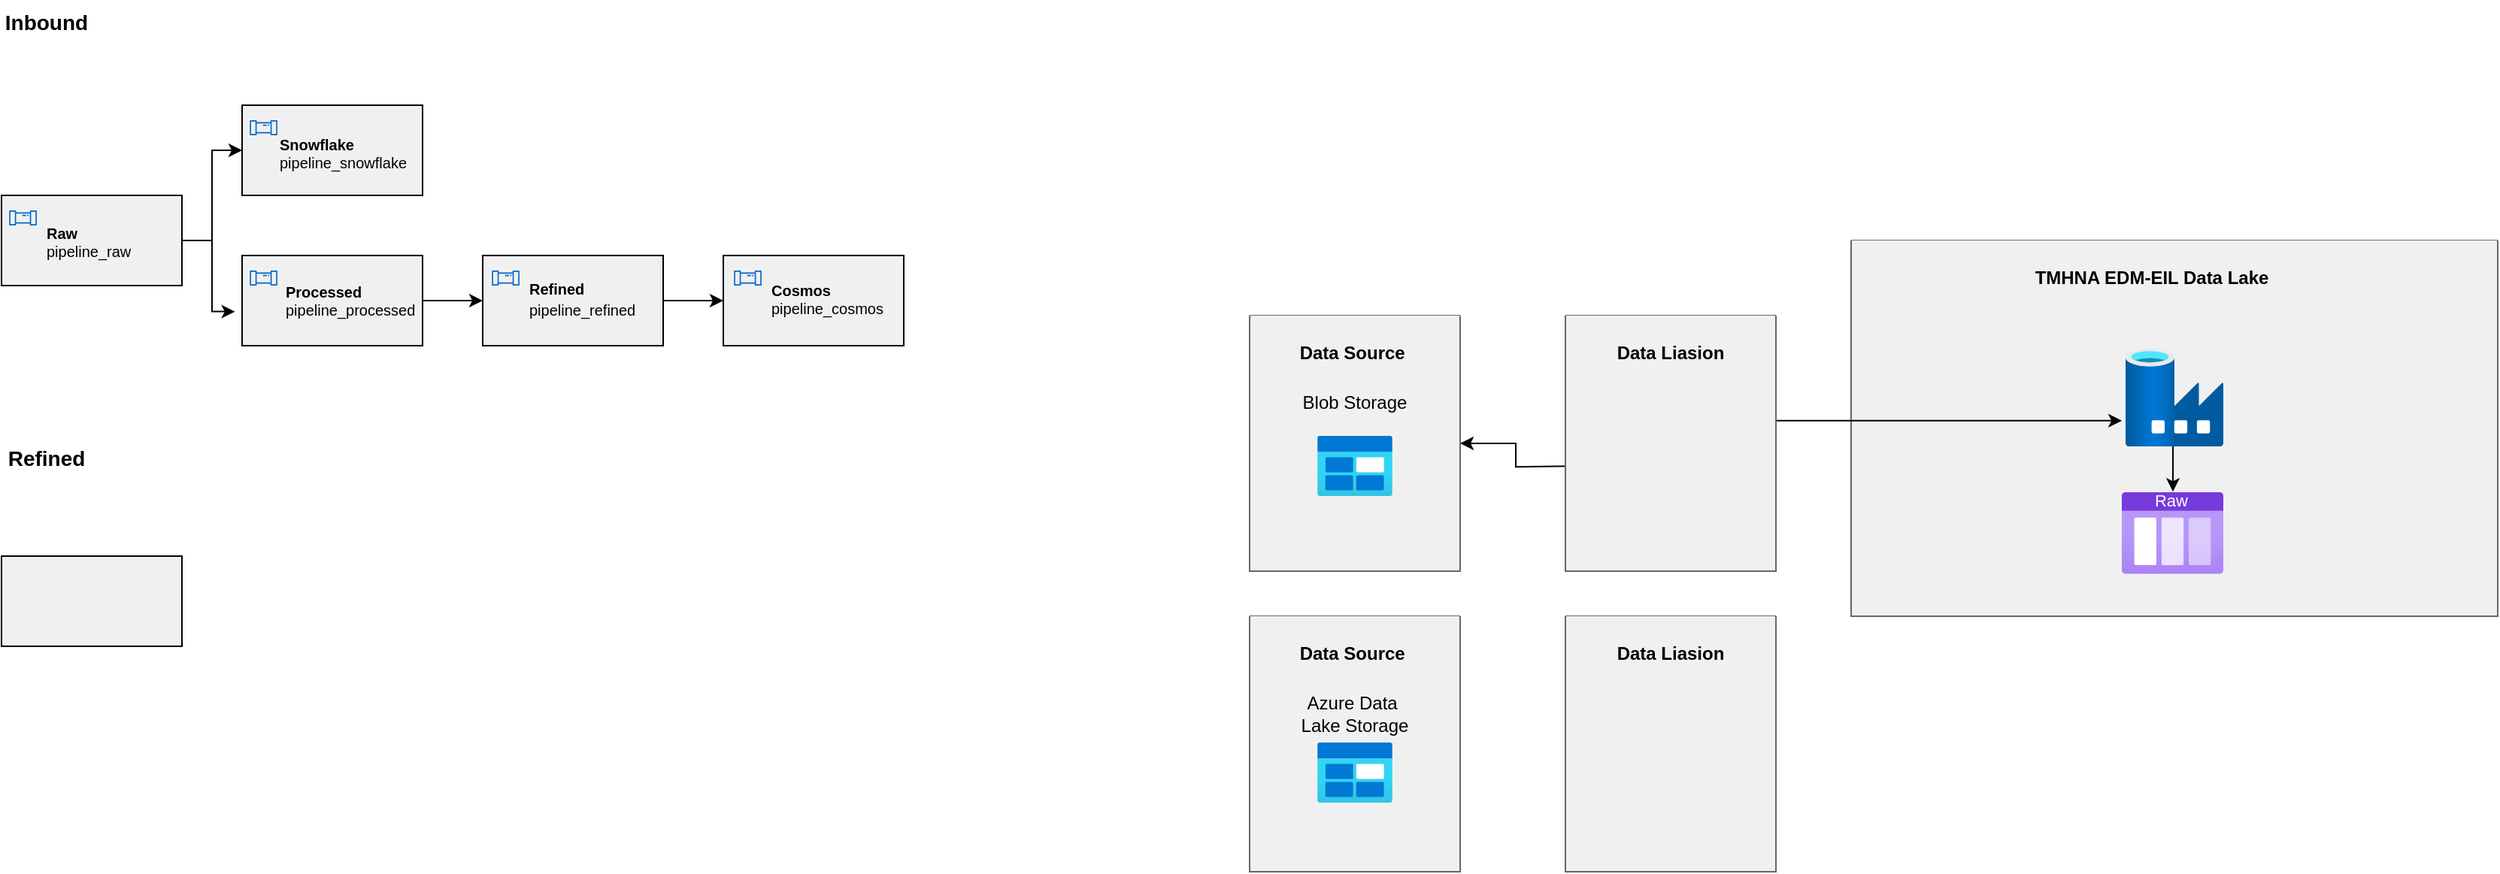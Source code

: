 <mxfile version="24.5.5" type="github">
  <diagram id="prtHgNgQTEPvFCAcTncT" name="Page-1">
    <mxGraphModel dx="873" dy="510" grid="1" gridSize="10" guides="1" tooltips="1" connect="1" arrows="1" fold="1" page="1" pageScale="1" pageWidth="827" pageHeight="1169" math="0" shadow="0">
      <root>
        <mxCell id="0" />
        <mxCell id="1" parent="0" />
        <mxCell id="M97crFAa47GY9rkzzWFR-17" value="" style="swimlane;startSize=0;fillColor=#f5f5f5;fontColor=#333333;strokeColor=#666666;swimlaneFillColor=#F0F0F0;" parent="1" vertex="1">
          <mxGeometry x="950" y="240" width="140" height="170" as="geometry" />
        </mxCell>
        <mxCell id="M97crFAa47GY9rkzzWFR-18" value="Data Source&amp;nbsp;" style="text;strokeColor=none;align=center;fillColor=none;html=1;verticalAlign=middle;whiteSpace=wrap;rounded=0;fontStyle=1" parent="M97crFAa47GY9rkzzWFR-17" vertex="1">
          <mxGeometry x="20" y="10" width="100" height="30" as="geometry" />
        </mxCell>
        <mxCell id="M97crFAa47GY9rkzzWFR-19" value="&lt;span style=&quot;background-color: initial; text-align: left;&quot;&gt;Blob Storage&lt;/span&gt;&lt;br&gt;&lt;div&gt;&lt;br&gt;&lt;/div&gt;" style="text;strokeColor=none;align=center;fillColor=none;html=1;verticalAlign=middle;whiteSpace=wrap;rounded=0;" parent="M97crFAa47GY9rkzzWFR-17" vertex="1">
          <mxGeometry x="-10" y="50" width="160" height="30" as="geometry" />
        </mxCell>
        <mxCell id="M97crFAa47GY9rkzzWFR-20" value="" style="image;aspect=fixed;html=1;points=[];align=center;fontSize=12;image=img/lib/azure2/general/Blob_Block.svg;" parent="M97crFAa47GY9rkzzWFR-17" vertex="1">
          <mxGeometry x="45" y="80" width="50" height="40" as="geometry" />
        </mxCell>
        <mxCell id="M97crFAa47GY9rkzzWFR-25" style="edgeStyle=orthogonalEdgeStyle;rounded=0;orthogonalLoop=1;jettySize=auto;html=1;entryX=1;entryY=0.5;entryDx=0;entryDy=0;" parent="1" target="M97crFAa47GY9rkzzWFR-17" edge="1">
          <mxGeometry relative="1" as="geometry">
            <mxPoint x="1164" y="340.067" as="sourcePoint" />
          </mxGeometry>
        </mxCell>
        <mxCell id="M97crFAa47GY9rkzzWFR-26" value="" style="swimlane;startSize=0;fillColor=#f5f5f5;fontColor=#333333;strokeColor=#666666;swimlaneFillColor=#F0F0F0;textOpacity=60;" parent="1" vertex="1">
          <mxGeometry x="1350" y="190" width="430" height="250" as="geometry" />
        </mxCell>
        <mxCell id="M97crFAa47GY9rkzzWFR-27" value="TMHNA EDM-EIL Data Lake" style="text;strokeColor=none;align=center;fillColor=none;html=1;verticalAlign=middle;whiteSpace=wrap;rounded=0;fontStyle=1" parent="M97crFAa47GY9rkzzWFR-26" vertex="1">
          <mxGeometry x="100" y="10" width="200" height="30" as="geometry" />
        </mxCell>
        <mxCell id="S6xCsclSlqHj8fzCPH_D-22" style="edgeStyle=orthogonalEdgeStyle;rounded=0;orthogonalLoop=1;jettySize=auto;html=1;" edge="1" parent="M97crFAa47GY9rkzzWFR-26" source="M97crFAa47GY9rkzzWFR-28" target="M97crFAa47GY9rkzzWFR-35">
          <mxGeometry relative="1" as="geometry">
            <Array as="points">
              <mxPoint x="214" y="150" />
              <mxPoint x="214" y="150" />
            </Array>
          </mxGeometry>
        </mxCell>
        <mxCell id="M97crFAa47GY9rkzzWFR-28" value="" style="image;aspect=fixed;html=1;points=[];align=center;fontSize=12;image=img/lib/azure2/databases/Data_Factory.svg;" parent="M97crFAa47GY9rkzzWFR-26" vertex="1">
          <mxGeometry x="182.5" y="72" width="65" height="65" as="geometry" />
        </mxCell>
        <mxCell id="M97crFAa47GY9rkzzWFR-35" value="" style="image;aspect=fixed;html=1;points=[];align=center;fontSize=12;image=img/lib/azure2/general/Storage_Queue.svg;" parent="M97crFAa47GY9rkzzWFR-26" vertex="1">
          <mxGeometry x="180" y="167.16" width="67.5" height="54.84" as="geometry" />
        </mxCell>
        <mxCell id="M97crFAa47GY9rkzzWFR-29" style="edgeStyle=orthogonalEdgeStyle;rounded=0;orthogonalLoop=1;jettySize=auto;html=1;textOpacity=0;verticalAlign=middle;" parent="M97crFAa47GY9rkzzWFR-26" edge="1">
          <mxGeometry relative="1" as="geometry">
            <mxPoint x="180.067" y="119.93" as="targetPoint" />
            <mxPoint x="-70" y="99.93" as="sourcePoint" />
            <Array as="points">
              <mxPoint x="-70" y="120" />
            </Array>
          </mxGeometry>
        </mxCell>
        <mxCell id="S6xCsclSlqHj8fzCPH_D-18" value="Raw" style="text;strokeColor=none;align=center;fillColor=none;html=1;verticalAlign=middle;whiteSpace=wrap;rounded=0;fontSize=11;fontColor=#FFFFFF;" vertex="1" parent="M97crFAa47GY9rkzzWFR-26">
          <mxGeometry x="182.75" y="158" width="60" height="30" as="geometry" />
        </mxCell>
        <mxCell id="M97crFAa47GY9rkzzWFR-40" value="" style="swimlane;startSize=0;fillColor=#f5f5f5;fontColor=#333333;strokeColor=#666666;swimlaneFillColor=#F0F0F0;" parent="1" vertex="1">
          <mxGeometry x="1160" y="240" width="140" height="170" as="geometry" />
        </mxCell>
        <mxCell id="M97crFAa47GY9rkzzWFR-41" value="Data Liasion" style="text;strokeColor=none;align=center;fillColor=none;html=1;verticalAlign=middle;whiteSpace=wrap;rounded=0;fontStyle=1" parent="M97crFAa47GY9rkzzWFR-40" vertex="1">
          <mxGeometry x="20" y="10" width="100" height="30" as="geometry" />
        </mxCell>
        <mxCell id="M97crFAa47GY9rkzzWFR-44" value="" style="swimlane;startSize=0;fillColor=#f5f5f5;fontColor=#333333;strokeColor=#666666;swimlaneFillColor=#F0F0F0;" parent="1" vertex="1">
          <mxGeometry x="950" y="440" width="140" height="170" as="geometry" />
        </mxCell>
        <mxCell id="M97crFAa47GY9rkzzWFR-45" value="Data Source&amp;nbsp;" style="text;strokeColor=none;align=center;fillColor=none;html=1;verticalAlign=middle;whiteSpace=wrap;rounded=0;fontStyle=1" parent="M97crFAa47GY9rkzzWFR-44" vertex="1">
          <mxGeometry x="20" y="10" width="100" height="30" as="geometry" />
        </mxCell>
        <mxCell id="M97crFAa47GY9rkzzWFR-46" value="&lt;div&gt;Azure Data&amp;nbsp;&lt;/div&gt;&lt;div&gt;Lake Storage&lt;/div&gt;" style="text;strokeColor=none;align=center;fillColor=none;html=1;verticalAlign=middle;whiteSpace=wrap;rounded=0;" parent="M97crFAa47GY9rkzzWFR-44" vertex="1">
          <mxGeometry x="-10" y="50" width="160" height="30" as="geometry" />
        </mxCell>
        <mxCell id="M97crFAa47GY9rkzzWFR-47" value="" style="image;aspect=fixed;html=1;points=[];align=center;fontSize=12;image=img/lib/azure2/general/Blob_Block.svg;" parent="M97crFAa47GY9rkzzWFR-44" vertex="1">
          <mxGeometry x="45" y="84" width="50" height="40" as="geometry" />
        </mxCell>
        <mxCell id="M97crFAa47GY9rkzzWFR-51" value="" style="swimlane;startSize=0;fillColor=#f5f5f5;fontColor=#333333;strokeColor=#666666;swimlaneFillColor=#F0F0F0;" parent="1" vertex="1">
          <mxGeometry x="1160" y="440" width="140" height="170" as="geometry" />
        </mxCell>
        <mxCell id="M97crFAa47GY9rkzzWFR-52" value="Data Liasion" style="text;strokeColor=none;align=center;fillColor=none;html=1;verticalAlign=middle;whiteSpace=wrap;rounded=0;fontStyle=1" parent="M97crFAa47GY9rkzzWFR-51" vertex="1">
          <mxGeometry x="20" y="10" width="100" height="30" as="geometry" />
        </mxCell>
        <mxCell id="S6xCsclSlqHj8fzCPH_D-13" style="edgeStyle=orthogonalEdgeStyle;rounded=0;orthogonalLoop=1;jettySize=auto;html=1;entryX=0;entryY=0.5;entryDx=0;entryDy=0;" edge="1" parent="1" source="M97crFAa47GY9rkzzWFR-58" target="M97crFAa47GY9rkzzWFR-61">
          <mxGeometry relative="1" as="geometry" />
        </mxCell>
        <mxCell id="M97crFAa47GY9rkzzWFR-58" value="" style="rounded=0;whiteSpace=wrap;html=1;fillColor=#F0F0F0;" parent="1" vertex="1">
          <mxGeometry x="120" y="160" width="120" height="60" as="geometry" />
        </mxCell>
        <mxCell id="M97crFAa47GY9rkzzWFR-59" value="&lt;b style=&quot;font-size: 10px;&quot;&gt;&lt;font style=&quot;font-size: 10px;&quot;&gt;Raw&lt;/font&gt;&lt;/b&gt;&lt;div style=&quot;font-size: 10px;&quot;&gt;&lt;font style=&quot;font-size: 10px;&quot;&gt;pipeline_raw&lt;/font&gt;&lt;/div&gt;" style="text;strokeColor=none;align=left;fillColor=none;html=1;verticalAlign=middle;whiteSpace=wrap;rounded=0;fontSize=10;" parent="1" vertex="1">
          <mxGeometry x="148" y="181" width="50" height="20" as="geometry" />
        </mxCell>
        <mxCell id="M97crFAa47GY9rkzzWFR-60" value="" style="sketch=0;outlineConnect=0;fontColor=#232F3E;gradientColor=none;fillColor=#0066CC;strokeColor=none;dashed=0;verticalLabelPosition=bottom;verticalAlign=top;align=center;html=1;fontSize=12;fontStyle=0;aspect=fixed;pointerEvents=1;shape=mxgraph.aws4.iot_analytics_pipeline;strokeWidth=3;fillStyle=solid;" parent="1" vertex="1">
          <mxGeometry x="125" y="170" width="18.57" height="10" as="geometry" />
        </mxCell>
        <mxCell id="M97crFAa47GY9rkzzWFR-61" value="" style="rounded=0;whiteSpace=wrap;html=1;fillColor=#F0F0F0;" parent="1" vertex="1">
          <mxGeometry x="280" y="100" width="120" height="60" as="geometry" />
        </mxCell>
        <mxCell id="S6xCsclSlqHj8fzCPH_D-15" style="edgeStyle=orthogonalEdgeStyle;rounded=0;orthogonalLoop=1;jettySize=auto;html=1;exitX=1;exitY=0.5;exitDx=0;exitDy=0;entryX=0;entryY=0.5;entryDx=0;entryDy=0;" edge="1" parent="1" source="M97crFAa47GY9rkzzWFR-62" target="M97crFAa47GY9rkzzWFR-63">
          <mxGeometry relative="1" as="geometry" />
        </mxCell>
        <mxCell id="M97crFAa47GY9rkzzWFR-62" value="" style="rounded=0;whiteSpace=wrap;html=1;fillColor=#F0F0F0;" parent="1" vertex="1">
          <mxGeometry x="280" y="200" width="120" height="60" as="geometry" />
        </mxCell>
        <mxCell id="S6xCsclSlqHj8fzCPH_D-16" style="edgeStyle=orthogonalEdgeStyle;rounded=0;orthogonalLoop=1;jettySize=auto;html=1;exitX=1;exitY=0.5;exitDx=0;exitDy=0;entryX=0;entryY=0.5;entryDx=0;entryDy=0;" edge="1" parent="1" source="M97crFAa47GY9rkzzWFR-63" target="M97crFAa47GY9rkzzWFR-64">
          <mxGeometry relative="1" as="geometry" />
        </mxCell>
        <mxCell id="M97crFAa47GY9rkzzWFR-63" value="" style="rounded=0;whiteSpace=wrap;html=1;fillColor=#F0F0F0;" parent="1" vertex="1">
          <mxGeometry x="440" y="200" width="120" height="60" as="geometry" />
        </mxCell>
        <mxCell id="M97crFAa47GY9rkzzWFR-64" value="" style="rounded=0;whiteSpace=wrap;html=1;fillColor=#F0F0F0;" parent="1" vertex="1">
          <mxGeometry x="600" y="200" width="120" height="60" as="geometry" />
        </mxCell>
        <mxCell id="S6xCsclSlqHj8fzCPH_D-5" value="&lt;b style=&quot;font-size: 10px;&quot;&gt;&lt;font style=&quot;font-size: 10px;&quot;&gt;Processed&lt;/font&gt;&lt;/b&gt;&lt;div style=&quot;font-size: 10px;&quot;&gt;&lt;font style=&quot;font-size: 10px;&quot;&gt;pipeline_processed&lt;/font&gt;&lt;/div&gt;" style="text;strokeColor=none;align=left;fillColor=none;html=1;verticalAlign=middle;whiteSpace=wrap;rounded=0;fontSize=10;" vertex="1" parent="1">
          <mxGeometry x="307" y="220" width="50" height="20" as="geometry" />
        </mxCell>
        <mxCell id="S6xCsclSlqHj8fzCPH_D-6" value="" style="sketch=0;outlineConnect=0;fontColor=#232F3E;gradientColor=none;fillColor=#0066CC;strokeColor=none;dashed=0;verticalLabelPosition=bottom;verticalAlign=top;align=center;html=1;fontSize=12;fontStyle=0;aspect=fixed;pointerEvents=1;shape=mxgraph.aws4.iot_analytics_pipeline;strokeWidth=3;fillStyle=solid;" vertex="1" parent="1">
          <mxGeometry x="285" y="210" width="18.57" height="10" as="geometry" />
        </mxCell>
        <mxCell id="S6xCsclSlqHj8fzCPH_D-7" value="&lt;b style=&quot;&quot;&gt;&lt;font style=&quot;font-size: 10px;&quot;&gt;Refined&lt;/font&gt;&lt;/b&gt;&lt;div style=&quot;font-size: 11px;&quot;&gt;&lt;font style=&quot;font-size: 10px;&quot;&gt;pipeline_refined&lt;/font&gt;&lt;/div&gt;" style="text;strokeColor=none;align=left;fillColor=none;html=1;verticalAlign=middle;whiteSpace=wrap;rounded=0;fontSize=11;" vertex="1" parent="1">
          <mxGeometry x="469" y="219" width="50" height="20" as="geometry" />
        </mxCell>
        <mxCell id="S6xCsclSlqHj8fzCPH_D-8" value="" style="sketch=0;outlineConnect=0;fontColor=#232F3E;gradientColor=none;fillColor=#0066CC;strokeColor=none;dashed=0;verticalLabelPosition=bottom;verticalAlign=top;align=center;html=1;fontSize=12;fontStyle=0;aspect=fixed;pointerEvents=1;shape=mxgraph.aws4.iot_analytics_pipeline;strokeWidth=3;fillStyle=solid;" vertex="1" parent="1">
          <mxGeometry x="446" y="210" width="18.57" height="10" as="geometry" />
        </mxCell>
        <mxCell id="S6xCsclSlqHj8fzCPH_D-9" value="&lt;b style=&quot;font-size: 10px;&quot;&gt;&lt;font style=&quot;font-size: 10px;&quot;&gt;Cosmos&lt;/font&gt;&lt;/b&gt;&lt;div style=&quot;font-size: 10px;&quot;&gt;&lt;font style=&quot;font-size: 10px;&quot;&gt;pipeline_cosmos&lt;/font&gt;&lt;/div&gt;" style="text;strokeColor=none;align=left;fillColor=none;html=1;verticalAlign=middle;whiteSpace=wrap;rounded=0;fontSize=11;" vertex="1" parent="1">
          <mxGeometry x="630" y="219" width="50" height="20" as="geometry" />
        </mxCell>
        <mxCell id="S6xCsclSlqHj8fzCPH_D-10" value="" style="sketch=0;outlineConnect=0;fontColor=#232F3E;gradientColor=none;fillColor=#0066CC;strokeColor=none;dashed=0;verticalLabelPosition=bottom;verticalAlign=top;align=center;html=1;fontSize=12;fontStyle=0;aspect=fixed;pointerEvents=1;shape=mxgraph.aws4.iot_analytics_pipeline;strokeWidth=3;fillStyle=solid;" vertex="1" parent="1">
          <mxGeometry x="607" y="210" width="18.57" height="10" as="geometry" />
        </mxCell>
        <mxCell id="S6xCsclSlqHj8fzCPH_D-11" value="&lt;b style=&quot;font-size: 10px;&quot;&gt;&lt;font style=&quot;font-size: 10px;&quot;&gt;Snowflake&lt;/font&gt;&lt;/b&gt;&lt;div style=&quot;font-size: 10px;&quot;&gt;&lt;font style=&quot;font-size: 10px;&quot;&gt;pipeline_snowflake&lt;/font&gt;&lt;/div&gt;" style="text;strokeColor=none;align=left;fillColor=none;html=1;verticalAlign=middle;whiteSpace=wrap;rounded=0;fontSize=10;" vertex="1" parent="1">
          <mxGeometry x="303" y="122" width="50" height="20" as="geometry" />
        </mxCell>
        <mxCell id="S6xCsclSlqHj8fzCPH_D-12" value="" style="sketch=0;outlineConnect=0;fontColor=#232F3E;gradientColor=none;fillColor=#0066CC;strokeColor=none;dashed=0;verticalLabelPosition=bottom;verticalAlign=top;align=center;html=1;fontSize=12;fontStyle=0;aspect=fixed;pointerEvents=1;shape=mxgraph.aws4.iot_analytics_pipeline;strokeWidth=3;fillStyle=solid;" vertex="1" parent="1">
          <mxGeometry x="285" y="110" width="18.57" height="10" as="geometry" />
        </mxCell>
        <mxCell id="S6xCsclSlqHj8fzCPH_D-14" style="edgeStyle=orthogonalEdgeStyle;rounded=0;orthogonalLoop=1;jettySize=auto;html=1;exitX=1;exitY=0.5;exitDx=0;exitDy=0;entryX=-0.039;entryY=0.622;entryDx=0;entryDy=0;entryPerimeter=0;" edge="1" parent="1" source="M97crFAa47GY9rkzzWFR-58" target="M97crFAa47GY9rkzzWFR-62">
          <mxGeometry relative="1" as="geometry" />
        </mxCell>
        <mxCell id="S6xCsclSlqHj8fzCPH_D-17" value="Inbound" style="text;strokeColor=none;align=center;fillColor=none;html=1;verticalAlign=middle;whiteSpace=wrap;rounded=0;fontStyle=1;fontSize=14;" vertex="1" parent="1">
          <mxGeometry x="120" y="30" width="60" height="30" as="geometry" />
        </mxCell>
        <mxCell id="S6xCsclSlqHj8fzCPH_D-23" value="Refined" style="text;strokeColor=none;align=center;fillColor=none;html=1;verticalAlign=middle;whiteSpace=wrap;rounded=0;fontStyle=1;fontSize=14;" vertex="1" parent="1">
          <mxGeometry x="120" y="320" width="60" height="30" as="geometry" />
        </mxCell>
        <mxCell id="S6xCsclSlqHj8fzCPH_D-26" value="" style="rounded=0;whiteSpace=wrap;html=1;fillColor=#F0F0F0;" vertex="1" parent="1">
          <mxGeometry x="120" y="400" width="120" height="60" as="geometry" />
        </mxCell>
      </root>
    </mxGraphModel>
  </diagram>
</mxfile>
